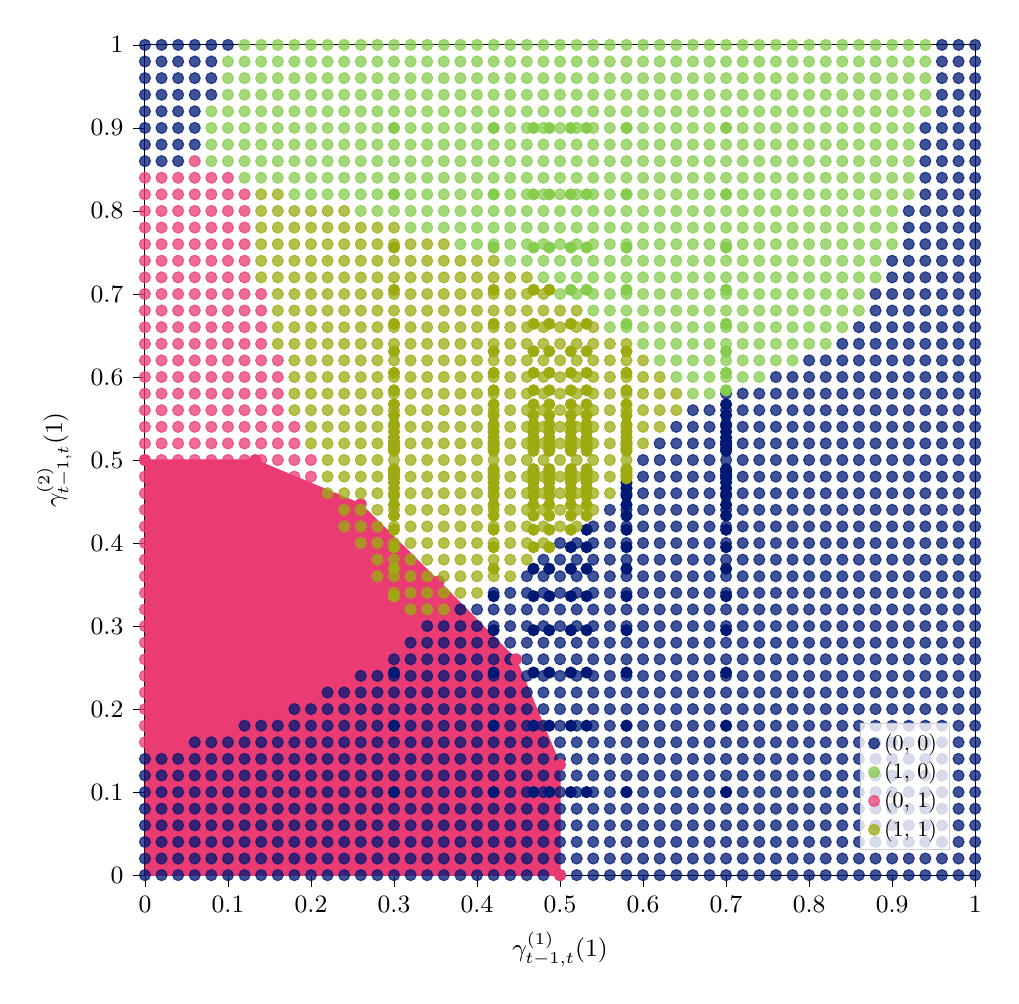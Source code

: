 % This file was created by tikzplotlib v0.9.1.
\begin{tikzpicture}

\definecolor{color0}{rgb}{0,0.098,0.459}
\definecolor{color1}{rgb}{0.525,0.8,0.302}
\definecolor{color2}{rgb}{0.918,0.231,0.451}
\definecolor{color3}{rgb}{0.616,0.671,0.067}

\begin{axis}[
height=1.0\linewidth,
label style={font=\small},
legend cell align={left},
legend style={fill opacity=0.8, draw opacity=1, text opacity=1, at={(0.97,0.03)}, anchor=south east, draw=white!80!black},
legend style={nodes={scale=0.8}},
tick align=outside,
tick label style={font=\small},
tick pos=left,
width=\linewidth,
x grid style={white!69.02!black},
xlabel={\(\displaystyle \gamma^{(1)}_{t-1,t}(1)\)},
xmin=0, xmax=1,
xtick style={color=black},
y grid style={white!69.02!black},
ylabel={\(\displaystyle \gamma^{(2)}_{t-1,t}(1)\)},
ymin=0, ymax=1,
ytick style={color=black}
]
\addplot [only marks, mark=*, draw=color0, fill=color0, opacity=0.75, colormap/viridis]
table{%
x                      y
0 0
0 0.02
0 0.04
0 0.06
0 0.08
0 0.1
0 0.12
0 0.14
0 0.86
0 0.88
0 0.9
0 0.92
0 0.94
0 0.96
0 0.98
0 1
0.02 0
0.02 0.02
0.02 0.04
0.02 0.06
0.02 0.08
0.02 0.1
0.02 0.12
0.02 0.14
0.02 0.86
0.02 0.88
0.02 0.9
0.02 0.92
0.02 0.94
0.02 0.96
0.02 0.98
0.02 1
0.04 0
0.04 0.02
0.04 0.04
0.04 0.06
0.04 0.08
0.04 0.1
0.04 0.12
0.04 0.14
0.04 0.86
0.04 0.88
0.04 0.9
0.04 0.92
0.04 0.94
0.04 0.96
0.04 0.98
0.04 1
0.06 0
0.06 0.02
0.06 0.04
0.06 0.06
0.06 0.08
0.06 0.1
0.06 0.12
0.06 0.14
0.06 0.16
0.06 0.88
0.06 0.9
0.06 0.92
0.06 0.94
0.06 0.96
0.06 0.98
0.06 1
0.08 0
0.08 0.02
0.08 0.04
0.08 0.06
0.08 0.08
0.08 0.1
0.08 0.12
0.08 0.14
0.08 0.16
0.08 0.94
0.08 0.96
0.08 0.98
0.08 1
0.1 0
0.1 0.02
0.1 0.04
0.1 0.06
0.1 0.08
0.1 0.1
0.1 0.12
0.1 0.14
0.1 0.16
0.1 1
0.12 0
0.12 0.02
0.12 0.04
0.12 0.06
0.12 0.08
0.12 0.1
0.12 0.12
0.12 0.14
0.12 0.16
0.12 0.18
0.14 0
0.14 0.02
0.14 0.04
0.14 0.06
0.14 0.08
0.14 0.1
0.14 0.12
0.14 0.14
0.14 0.16
0.14 0.18
0.16 0
0.16 0.02
0.16 0.04
0.16 0.06
0.16 0.08
0.16 0.1
0.16 0.12
0.16 0.14
0.16 0.16
0.16 0.18
0.18 0
0.18 0.02
0.18 0.04
0.18 0.06
0.18 0.08
0.18 0.1
0.18 0.12
0.18 0.14
0.18 0.16
0.18 0.18
0.18 0.2
0.2 0
0.2 0.02
0.2 0.04
0.2 0.06
0.2 0.08
0.2 0.1
0.2 0.12
0.2 0.14
0.2 0.16
0.2 0.18
0.2 0.2
0.22 0
0.22 0.02
0.22 0.04
0.22 0.06
0.22 0.08
0.22 0.1
0.22 0.12
0.22 0.14
0.22 0.16
0.22 0.18
0.22 0.2
0.22 0.22
0.24 0
0.24 0.02
0.24 0.04
0.24 0.06
0.24 0.08
0.24 0.1
0.24 0.12
0.24 0.14
0.24 0.16
0.24 0.18
0.24 0.2
0.24 0.22
0.26 0
0.26 0.02
0.26 0.04
0.26 0.06
0.26 0.08
0.26 0.1
0.26 0.12
0.26 0.14
0.26 0.16
0.26 0.18
0.26 0.2
0.26 0.22
0.26 0.24
0.28 0
0.28 0.02
0.28 0.04
0.28 0.06
0.28 0.08
0.28 0.1
0.28 0.12
0.28 0.14
0.28 0.16
0.28 0.18
0.28 0.2
0.28 0.22
0.28 0.24
0.3 0
0.3 0.02
0.3 0.04
0.3 0.06
0.3 0.08
0.3 0.1
0.3 0.12
0.3 0.14
0.3 0.16
0.3 0.18
0.3 0.2
0.3 0.22
0.3 0.24
0.3 0.26
0.32 0
0.32 0.02
0.32 0.04
0.32 0.06
0.32 0.08
0.32 0.1
0.32 0.12
0.32 0.14
0.32 0.16
0.32 0.18
0.32 0.2
0.32 0.22
0.32 0.24
0.32 0.26
0.32 0.28
0.34 0
0.34 0.02
0.34 0.04
0.34 0.06
0.34 0.08
0.34 0.1
0.34 0.12
0.34 0.14
0.34 0.16
0.34 0.18
0.34 0.2
0.34 0.22
0.34 0.24
0.34 0.26
0.34 0.28
0.34 0.3
0.36 0
0.36 0.02
0.36 0.04
0.36 0.06
0.36 0.08
0.36 0.1
0.36 0.12
0.36 0.14
0.36 0.16
0.36 0.18
0.36 0.2
0.36 0.22
0.36 0.24
0.36 0.26
0.36 0.28
0.36 0.3
0.38 0
0.38 0.02
0.38 0.04
0.38 0.06
0.38 0.08
0.38 0.1
0.38 0.12
0.38 0.14
0.38 0.16
0.38 0.18
0.38 0.2
0.38 0.22
0.38 0.24
0.38 0.26
0.38 0.28
0.38 0.3
0.38 0.32
0.4 0
0.4 0.02
0.4 0.04
0.4 0.06
0.4 0.08
0.4 0.1
0.4 0.12
0.4 0.14
0.4 0.16
0.4 0.18
0.4 0.2
0.4 0.22
0.4 0.24
0.4 0.26
0.4 0.28
0.4 0.3
0.4 0.32
0.42 0
0.42 0.02
0.42 0.04
0.42 0.06
0.42 0.08
0.42 0.1
0.42 0.12
0.42 0.14
0.42 0.16
0.42 0.18
0.42 0.2
0.42 0.22
0.42 0.24
0.42 0.26
0.42 0.28
0.42 0.3
0.42 0.32
0.42 0.34
0.44 0
0.44 0.02
0.44 0.04
0.44 0.06
0.44 0.08
0.44 0.1
0.44 0.12
0.44 0.14
0.44 0.16
0.44 0.18
0.44 0.2
0.44 0.22
0.44 0.24
0.44 0.26
0.44 0.28
0.44 0.3
0.44 0.32
0.44 0.34
0.46 0
0.46 0.02
0.46 0.04
0.46 0.06
0.46 0.08
0.46 0.1
0.46 0.12
0.46 0.14
0.46 0.16
0.46 0.18
0.46 0.2
0.46 0.22
0.46 0.24
0.46 0.26
0.46 0.28
0.46 0.3
0.46 0.32
0.46 0.34
0.46 0.36
0.48 0
0.48 0.02
0.48 0.04
0.48 0.06
0.48 0.08
0.48 0.1
0.48 0.12
0.48 0.14
0.48 0.16
0.48 0.18
0.48 0.2
0.48 0.22
0.48 0.24
0.48 0.26
0.48 0.28
0.48 0.3
0.48 0.32
0.48 0.34
0.48 0.36
0.48 0.38
0.5 0
0.5 0.02
0.5 0.04
0.5 0.06
0.5 0.08
0.5 0.1
0.5 0.12
0.5 0.14
0.5 0.16
0.5 0.18
0.5 0.2
0.5 0.22
0.5 0.24
0.5 0.26
0.5 0.28
0.5 0.3
0.5 0.32
0.5 0.34
0.5 0.36
0.5 0.38
0.5 0.4
0.52 0
0.52 0.02
0.52 0.04
0.52 0.06
0.52 0.08
0.52 0.1
0.52 0.12
0.52 0.14
0.52 0.16
0.52 0.18
0.52 0.2
0.52 0.22
0.52 0.24
0.52 0.26
0.52 0.28
0.52 0.3
0.52 0.32
0.52 0.34
0.52 0.36
0.52 0.38
0.52 0.4
0.54 0
0.54 0.02
0.54 0.04
0.54 0.06
0.54 0.08
0.54 0.1
0.54 0.12
0.54 0.14
0.54 0.16
0.54 0.18
0.54 0.2
0.54 0.22
0.54 0.24
0.54 0.26
0.54 0.28
0.54 0.3
0.54 0.32
0.54 0.34
0.54 0.36
0.54 0.38
0.54 0.4
0.54 0.42
0.56 0
0.56 0.02
0.56 0.04
0.56 0.06
0.56 0.08
0.56 0.1
0.56 0.12
0.56 0.14
0.56 0.16
0.56 0.18
0.56 0.2
0.56 0.22
0.56 0.24
0.56 0.26
0.56 0.28
0.56 0.3
0.56 0.32
0.56 0.34
0.56 0.36
0.56 0.38
0.56 0.4
0.56 0.42
0.56 0.44
0.58 0
0.58 0.02
0.58 0.04
0.58 0.06
0.58 0.08
0.58 0.1
0.58 0.12
0.58 0.14
0.58 0.16
0.58 0.18
0.58 0.2
0.58 0.22
0.58 0.24
0.58 0.26
0.58 0.28
0.58 0.3
0.58 0.32
0.58 0.34
0.58 0.36
0.58 0.38
0.58 0.4
0.58 0.42
0.58 0.44
0.58 0.46
0.6 0
0.6 0.02
0.6 0.04
0.6 0.06
0.6 0.08
0.6 0.1
0.6 0.12
0.6 0.14
0.6 0.16
0.6 0.18
0.6 0.2
0.6 0.22
0.6 0.24
0.6 0.26
0.6 0.28
0.6 0.3
0.6 0.32
0.6 0.34
0.6 0.36
0.6 0.38
0.6 0.4
0.6 0.42
0.6 0.44
0.6 0.46
0.6 0.48
0.6 0.5
0.62 0
0.62 0.02
0.62 0.04
0.62 0.06
0.62 0.08
0.62 0.1
0.62 0.12
0.62 0.14
0.62 0.16
0.62 0.18
0.62 0.2
0.62 0.22
0.62 0.24
0.62 0.26
0.62 0.28
0.62 0.3
0.62 0.32
0.62 0.34
0.62 0.36
0.62 0.38
0.62 0.4
0.62 0.42
0.62 0.44
0.62 0.46
0.62 0.48
0.62 0.5
0.62 0.52
0.64 0
0.64 0.02
0.64 0.04
0.64 0.06
0.64 0.08
0.64 0.1
0.64 0.12
0.64 0.14
0.64 0.16
0.64 0.18
0.64 0.2
0.64 0.22
0.64 0.24
0.64 0.26
0.64 0.28
0.64 0.3
0.64 0.32
0.64 0.34
0.64 0.36
0.64 0.38
0.64 0.4
0.64 0.42
0.64 0.44
0.64 0.46
0.64 0.48
0.64 0.5
0.64 0.52
0.64 0.54
0.66 0
0.66 0.02
0.66 0.04
0.66 0.06
0.66 0.08
0.66 0.1
0.66 0.12
0.66 0.14
0.66 0.16
0.66 0.18
0.66 0.2
0.66 0.22
0.66 0.24
0.66 0.26
0.66 0.28
0.66 0.3
0.66 0.32
0.66 0.34
0.66 0.36
0.66 0.38
0.66 0.4
0.66 0.42
0.66 0.44
0.66 0.46
0.66 0.48
0.66 0.5
0.66 0.52
0.66 0.54
0.66 0.56
0.68 0
0.68 0.02
0.68 0.04
0.68 0.06
0.68 0.08
0.68 0.1
0.68 0.12
0.68 0.14
0.68 0.16
0.68 0.18
0.68 0.2
0.68 0.22
0.68 0.24
0.68 0.26
0.68 0.28
0.68 0.3
0.68 0.32
0.68 0.34
0.68 0.36
0.68 0.38
0.68 0.4
0.68 0.42
0.68 0.44
0.68 0.46
0.68 0.48
0.68 0.5
0.68 0.52
0.68 0.54
0.68 0.56
0.7 0
0.7 0.02
0.7 0.04
0.7 0.06
0.7 0.08
0.7 0.1
0.7 0.12
0.7 0.14
0.7 0.16
0.7 0.18
0.7 0.2
0.7 0.22
0.7 0.24
0.7 0.26
0.7 0.28
0.7 0.3
0.7 0.32
0.7 0.34
0.7 0.36
0.7 0.38
0.7 0.4
0.7 0.42
0.7 0.44
0.7 0.46
0.7 0.48
0.7 0.5
0.7 0.52
0.7 0.54
0.7 0.56
0.7 0.58
0.72 0
0.72 0.02
0.72 0.04
0.72 0.06
0.72 0.08
0.72 0.1
0.72 0.12
0.72 0.14
0.72 0.16
0.72 0.18
0.72 0.2
0.72 0.22
0.72 0.24
0.72 0.26
0.72 0.28
0.72 0.3
0.72 0.32
0.72 0.34
0.72 0.36
0.72 0.38
0.72 0.4
0.72 0.42
0.72 0.44
0.72 0.46
0.72 0.48
0.72 0.5
0.72 0.52
0.72 0.54
0.72 0.56
0.72 0.58
0.74 0
0.74 0.02
0.74 0.04
0.74 0.06
0.74 0.08
0.74 0.1
0.74 0.12
0.74 0.14
0.74 0.16
0.74 0.18
0.74 0.2
0.74 0.22
0.74 0.24
0.74 0.26
0.74 0.28
0.74 0.3
0.74 0.32
0.74 0.34
0.74 0.36
0.74 0.38
0.74 0.4
0.74 0.42
0.74 0.44
0.74 0.46
0.74 0.48
0.74 0.5
0.74 0.52
0.74 0.54
0.74 0.56
0.74 0.58
0.76 0
0.76 0.02
0.76 0.04
0.76 0.06
0.76 0.08
0.76 0.1
0.76 0.12
0.76 0.14
0.76 0.16
0.76 0.18
0.76 0.2
0.76 0.22
0.76 0.24
0.76 0.26
0.76 0.28
0.76 0.3
0.76 0.32
0.76 0.34
0.76 0.36
0.76 0.38
0.76 0.4
0.76 0.42
0.76 0.44
0.76 0.46
0.76 0.48
0.76 0.5
0.76 0.52
0.76 0.54
0.76 0.56
0.76 0.58
0.76 0.6
0.78 0
0.78 0.02
0.78 0.04
0.78 0.06
0.78 0.08
0.78 0.1
0.78 0.12
0.78 0.14
0.78 0.16
0.78 0.18
0.78 0.2
0.78 0.22
0.78 0.24
0.78 0.26
0.78 0.28
0.78 0.3
0.78 0.32
0.78 0.34
0.78 0.36
0.78 0.38
0.78 0.4
0.78 0.42
0.78 0.44
0.78 0.46
0.78 0.48
0.78 0.5
0.78 0.52
0.78 0.54
0.78 0.56
0.78 0.58
0.78 0.6
0.8 0
0.8 0.02
0.8 0.04
0.8 0.06
0.8 0.08
0.8 0.1
0.8 0.12
0.8 0.14
0.8 0.16
0.8 0.18
0.8 0.2
0.8 0.22
0.8 0.24
0.8 0.26
0.8 0.28
0.8 0.3
0.8 0.32
0.8 0.34
0.8 0.36
0.8 0.38
0.8 0.4
0.8 0.42
0.8 0.44
0.8 0.46
0.8 0.48
0.8 0.5
0.8 0.52
0.8 0.54
0.8 0.56
0.8 0.58
0.8 0.6
0.8 0.62
0.82 0
0.82 0.02
0.82 0.04
0.82 0.06
0.82 0.08
0.82 0.1
0.82 0.12
0.82 0.14
0.82 0.16
0.82 0.18
0.82 0.2
0.82 0.22
0.82 0.24
0.82 0.26
0.82 0.28
0.82 0.3
0.82 0.32
0.82 0.34
0.82 0.36
0.82 0.38
0.82 0.4
0.82 0.42
0.82 0.44
0.82 0.46
0.82 0.48
0.82 0.5
0.82 0.52
0.82 0.54
0.82 0.56
0.82 0.58
0.82 0.6
0.82 0.62
0.84 0
0.84 0.02
0.84 0.04
0.84 0.06
0.84 0.08
0.84 0.1
0.84 0.12
0.84 0.14
0.84 0.16
0.84 0.18
0.84 0.2
0.84 0.22
0.84 0.24
0.84 0.26
0.84 0.28
0.84 0.3
0.84 0.32
0.84 0.34
0.84 0.36
0.84 0.38
0.84 0.4
0.84 0.42
0.84 0.44
0.84 0.46
0.84 0.48
0.84 0.5
0.84 0.52
0.84 0.54
0.84 0.56
0.84 0.58
0.84 0.6
0.84 0.62
0.84 0.64
0.86 0
0.86 0.02
0.86 0.04
0.86 0.06
0.86 0.08
0.86 0.1
0.86 0.12
0.86 0.14
0.86 0.16
0.86 0.18
0.86 0.2
0.86 0.22
0.86 0.24
0.86 0.26
0.86 0.28
0.86 0.3
0.86 0.32
0.86 0.34
0.86 0.36
0.86 0.38
0.86 0.4
0.86 0.42
0.86 0.44
0.86 0.46
0.86 0.48
0.86 0.5
0.86 0.52
0.86 0.54
0.86 0.56
0.86 0.58
0.86 0.6
0.86 0.62
0.86 0.64
0.86 0.66
0.88 0
0.88 0.02
0.88 0.04
0.88 0.06
0.88 0.08
0.88 0.1
0.88 0.12
0.88 0.14
0.88 0.16
0.88 0.18
0.88 0.2
0.88 0.22
0.88 0.24
0.88 0.26
0.88 0.28
0.88 0.3
0.88 0.32
0.88 0.34
0.88 0.36
0.88 0.38
0.88 0.4
0.88 0.42
0.88 0.44
0.88 0.46
0.88 0.48
0.88 0.5
0.88 0.52
0.88 0.54
0.88 0.56
0.88 0.58
0.88 0.6
0.88 0.62
0.88 0.64
0.88 0.66
0.88 0.68
0.88 0.7
0.9 0
0.9 0.02
0.9 0.04
0.9 0.06
0.9 0.08
0.9 0.1
0.9 0.12
0.9 0.14
0.9 0.16
0.9 0.18
0.9 0.2
0.9 0.22
0.9 0.24
0.9 0.26
0.9 0.28
0.9 0.3
0.9 0.32
0.9 0.34
0.9 0.36
0.9 0.38
0.9 0.4
0.9 0.42
0.9 0.44
0.9 0.46
0.9 0.48
0.9 0.5
0.9 0.52
0.9 0.54
0.9 0.56
0.9 0.58
0.9 0.6
0.9 0.62
0.9 0.64
0.9 0.66
0.9 0.68
0.9 0.7
0.9 0.72
0.9 0.74
0.92 0
0.92 0.02
0.92 0.04
0.92 0.06
0.92 0.08
0.92 0.1
0.92 0.12
0.92 0.14
0.92 0.16
0.92 0.18
0.92 0.2
0.92 0.22
0.92 0.24
0.92 0.26
0.92 0.28
0.92 0.3
0.92 0.32
0.92 0.34
0.92 0.36
0.92 0.38
0.92 0.4
0.92 0.42
0.92 0.44
0.92 0.46
0.92 0.48
0.92 0.5
0.92 0.52
0.92 0.54
0.92 0.56
0.92 0.58
0.92 0.6
0.92 0.62
0.92 0.64
0.92 0.66
0.92 0.68
0.92 0.7
0.92 0.72
0.92 0.74
0.92 0.76
0.92 0.78
0.92 0.8
0.94 0
0.94 0.02
0.94 0.04
0.94 0.06
0.94 0.08
0.94 0.1
0.94 0.12
0.94 0.14
0.94 0.16
0.94 0.18
0.94 0.2
0.94 0.22
0.94 0.24
0.94 0.26
0.94 0.28
0.94 0.3
0.94 0.32
0.94 0.34
0.94 0.36
0.94 0.38
0.94 0.4
0.94 0.42
0.94 0.44
0.94 0.46
0.94 0.48
0.94 0.5
0.94 0.52
0.94 0.54
0.94 0.56
0.94 0.58
0.94 0.6
0.94 0.62
0.94 0.64
0.94 0.66
0.94 0.68
0.94 0.7
0.94 0.72
0.94 0.74
0.94 0.76
0.94 0.78
0.94 0.8
0.94 0.82
0.94 0.84
0.94 0.86
0.94 0.88
0.94 0.9
0.96 0
0.96 0.02
0.96 0.04
0.96 0.06
0.96 0.08
0.96 0.1
0.96 0.12
0.96 0.14
0.96 0.16
0.96 0.18
0.96 0.2
0.96 0.22
0.96 0.24
0.96 0.26
0.96 0.28
0.96 0.3
0.96 0.32
0.96 0.34
0.96 0.36
0.96 0.38
0.96 0.4
0.96 0.42
0.96 0.44
0.96 0.46
0.96 0.48
0.96 0.5
0.96 0.52
0.96 0.54
0.96 0.56
0.96 0.58
0.96 0.6
0.96 0.62
0.96 0.64
0.96 0.66
0.96 0.68
0.96 0.7
0.96 0.72
0.96 0.74
0.96 0.76
0.96 0.78
0.96 0.8
0.96 0.82
0.96 0.84
0.96 0.86
0.96 0.88
0.96 0.9
0.96 0.92
0.96 0.94
0.96 0.96
0.96 0.98
0.96 1
0.98 0
0.98 0.02
0.98 0.04
0.98 0.06
0.98 0.08
0.98 0.1
0.98 0.12
0.98 0.14
0.98 0.16
0.98 0.18
0.98 0.2
0.98 0.22
0.98 0.24
0.98 0.26
0.98 0.28
0.98 0.3
0.98 0.32
0.98 0.34
0.98 0.36
0.98 0.38
0.98 0.4
0.98 0.42
0.98 0.44
0.98 0.46
0.98 0.48
0.98 0.5
0.98 0.52
0.98 0.54
0.98 0.56
0.98 0.58
0.98 0.6
0.98 0.62
0.98 0.64
0.98 0.66
0.98 0.68
0.98 0.7
0.98 0.72
0.98 0.74
0.98 0.76
0.98 0.78
0.98 0.8
0.98 0.82
0.98 0.84
0.98 0.86
0.98 0.88
0.98 0.9
0.98 0.92
0.98 0.94
0.98 0.96
0.98 0.98
0.98 1
1 0
1 0.02
1 0.04
1 0.06
1 0.08
1 0.1
1 0.12
1 0.14
1 0.16
1 0.18
1 0.2
1 0.22
1 0.24
1 0.26
1 0.28
1 0.3
1 0.32
1 0.34
1 0.36
1 0.38
1 0.4
1 0.42
1 0.44
1 0.46
1 0.48
1 0.5
1 0.52
1 0.54
1 0.56
1 0.58
1 0.6
1 0.62
1 0.64
1 0.66
1 0.68
1 0.7
1 0.72
1 0.74
1 0.76
1 0.78
1 0.8
1 0.82
1 0.84
1 0.86
1 0.88
1 0.9
1 0.92
1 0.94
1 0.96
1 0.98
1 1
};
\addlegendentry{(0, 0)}
\addplot [only marks, mark=*, draw=color0, fill=color0, colormap/viridis, forget plot]
table{%
x                      y
0.7 0.567
0.7 0.554
0.7 0.543
0.7 0.534
0.7 0.527
0.7 0.522
0.7 0.518
0.7 0.514
0.7 0.511
0.7 0.1
0.58 0.1
0.532 0.1
0.513 0.1
0.3 0.1
0.42 0.1
0.468 0.1
0.487 0.1
0.7 0.18
0.58 0.18
0.532 0.18
0.513 0.18
0.3 0.18
0.42 0.18
0.468 0.18
0.487 0.18
0.7 0.244
0.58 0.244
0.532 0.244
0.513 0.244
0.3 0.244
0.42 0.244
0.468 0.244
0.487 0.244
0.7 0.295
0.58 0.295
0.532 0.295
0.513 0.295
0.42 0.295
0.468 0.295
0.487 0.295
0.7 0.336
0.58 0.336
0.532 0.336
0.513 0.336
0.42 0.336
0.468 0.336
0.487 0.336
0.7 0.369
0.58 0.369
0.532 0.369
0.513 0.369
0.468 0.369
0.487 0.369
0.7 0.395
0.58 0.395
0.532 0.395
0.513 0.395
0.7 0.416
0.58 0.416
0.532 0.416
0.7 0.433
0.58 0.433
0.7 0.446
0.58 0.446
0.7 0.457
0.58 0.457
0.7 0.466
0.58 0.466
0.7 0.473
0.58 0.473
0.7 0.478
0.7 0.482
0.7 0.486
0.7 0.489
};
\addplot [only marks, mark=*, draw=color1, fill=color1, opacity=0.75, colormap/viridis]
table{%
x                      y
0.08 0.86
0.08 0.88
0.08 0.9
0.08 0.92
0.1 0.86
0.1 0.88
0.1 0.9
0.1 0.92
0.1 0.94
0.1 0.96
0.1 0.98
0.12 0.84
0.12 0.86
0.12 0.88
0.12 0.9
0.12 0.92
0.12 0.94
0.12 0.96
0.12 0.98
0.12 1
0.14 0.84
0.14 0.86
0.14 0.88
0.14 0.9
0.14 0.92
0.14 0.94
0.14 0.96
0.14 0.98
0.14 1
0.16 0.84
0.16 0.86
0.16 0.88
0.16 0.9
0.16 0.92
0.16 0.94
0.16 0.96
0.16 0.98
0.16 1
0.18 0.82
0.18 0.84
0.18 0.86
0.18 0.88
0.18 0.9
0.18 0.92
0.18 0.94
0.18 0.96
0.18 0.98
0.18 1
0.2 0.82
0.2 0.84
0.2 0.86
0.2 0.88
0.2 0.9
0.2 0.92
0.2 0.94
0.2 0.96
0.2 0.98
0.2 1
0.22 0.82
0.22 0.84
0.22 0.86
0.22 0.88
0.22 0.9
0.22 0.92
0.22 0.94
0.22 0.96
0.22 0.98
0.22 1
0.24 0.82
0.24 0.84
0.24 0.86
0.24 0.88
0.24 0.9
0.24 0.92
0.24 0.94
0.24 0.96
0.24 0.98
0.24 1
0.26 0.8
0.26 0.82
0.26 0.84
0.26 0.86
0.26 0.88
0.26 0.9
0.26 0.92
0.26 0.94
0.26 0.96
0.26 0.98
0.26 1
0.28 0.8
0.28 0.82
0.28 0.84
0.28 0.86
0.28 0.88
0.28 0.9
0.28 0.92
0.28 0.94
0.28 0.96
0.28 0.98
0.28 1
0.3 0.8
0.3 0.82
0.3 0.84
0.3 0.86
0.3 0.88
0.3 0.9
0.3 0.92
0.3 0.94
0.3 0.96
0.3 0.98
0.3 1
0.32 0.78
0.32 0.8
0.32 0.82
0.32 0.84
0.32 0.86
0.32 0.88
0.32 0.9
0.32 0.92
0.32 0.94
0.32 0.96
0.32 0.98
0.32 1
0.34 0.78
0.34 0.8
0.34 0.82
0.34 0.84
0.34 0.86
0.34 0.88
0.34 0.9
0.34 0.92
0.34 0.94
0.34 0.96
0.34 0.98
0.34 1
0.36 0.78
0.36 0.8
0.36 0.82
0.36 0.84
0.36 0.86
0.36 0.88
0.36 0.9
0.36 0.92
0.36 0.94
0.36 0.96
0.36 0.98
0.36 1
0.38 0.76
0.38 0.78
0.38 0.8
0.38 0.82
0.38 0.84
0.38 0.86
0.38 0.88
0.38 0.9
0.38 0.92
0.38 0.94
0.38 0.96
0.38 0.98
0.38 1
0.4 0.76
0.4 0.78
0.4 0.8
0.4 0.82
0.4 0.84
0.4 0.86
0.4 0.88
0.4 0.9
0.4 0.92
0.4 0.94
0.4 0.96
0.4 0.98
0.4 1
0.42 0.76
0.42 0.78
0.42 0.8
0.42 0.82
0.42 0.84
0.42 0.86
0.42 0.88
0.42 0.9
0.42 0.92
0.42 0.94
0.42 0.96
0.42 0.98
0.42 1
0.44 0.74
0.44 0.76
0.44 0.78
0.44 0.8
0.44 0.82
0.44 0.84
0.44 0.86
0.44 0.88
0.44 0.9
0.44 0.92
0.44 0.94
0.44 0.96
0.44 0.98
0.44 1
0.46 0.74
0.46 0.76
0.46 0.78
0.46 0.8
0.46 0.82
0.46 0.84
0.46 0.86
0.46 0.88
0.46 0.9
0.46 0.92
0.46 0.94
0.46 0.96
0.46 0.98
0.46 1
0.48 0.72
0.48 0.74
0.48 0.76
0.48 0.78
0.48 0.8
0.48 0.82
0.48 0.84
0.48 0.86
0.48 0.88
0.48 0.9
0.48 0.92
0.48 0.94
0.48 0.96
0.48 0.98
0.48 1
0.5 0.7
0.5 0.72
0.5 0.74
0.5 0.76
0.5 0.78
0.5 0.8
0.5 0.82
0.5 0.84
0.5 0.86
0.5 0.88
0.5 0.9
0.5 0.92
0.5 0.94
0.5 0.96
0.5 0.98
0.5 1
0.52 0.7
0.52 0.72
0.52 0.74
0.52 0.76
0.52 0.78
0.52 0.8
0.52 0.82
0.52 0.84
0.52 0.86
0.52 0.88
0.52 0.9
0.52 0.92
0.52 0.94
0.52 0.96
0.52 0.98
0.52 1
0.54 0.68
0.54 0.7
0.54 0.72
0.54 0.74
0.54 0.76
0.54 0.78
0.54 0.8
0.54 0.82
0.54 0.84
0.54 0.86
0.54 0.88
0.54 0.9
0.54 0.92
0.54 0.94
0.54 0.96
0.54 0.98
0.54 1
0.56 0.66
0.56 0.68
0.56 0.7
0.56 0.72
0.56 0.74
0.56 0.76
0.56 0.78
0.56 0.8
0.56 0.82
0.56 0.84
0.56 0.86
0.56 0.88
0.56 0.9
0.56 0.92
0.56 0.94
0.56 0.96
0.56 0.98
0.56 1
0.58 0.66
0.58 0.68
0.58 0.7
0.58 0.72
0.58 0.74
0.58 0.76
0.58 0.78
0.58 0.8
0.58 0.82
0.58 0.84
0.58 0.86
0.58 0.88
0.58 0.9
0.58 0.92
0.58 0.94
0.58 0.96
0.58 0.98
0.58 1
0.6 0.64
0.6 0.66
0.6 0.68
0.6 0.7
0.6 0.72
0.6 0.74
0.6 0.76
0.6 0.78
0.6 0.8
0.6 0.82
0.6 0.84
0.6 0.86
0.6 0.88
0.6 0.9
0.6 0.92
0.6 0.94
0.6 0.96
0.6 0.98
0.6 1
0.62 0.62
0.62 0.64
0.62 0.66
0.62 0.68
0.62 0.7
0.62 0.72
0.62 0.74
0.62 0.76
0.62 0.78
0.62 0.8
0.62 0.82
0.62 0.84
0.62 0.86
0.62 0.88
0.62 0.9
0.62 0.92
0.62 0.94
0.62 0.96
0.62 0.98
0.62 1
0.64 0.6
0.64 0.62
0.64 0.64
0.64 0.66
0.64 0.68
0.64 0.7
0.64 0.72
0.64 0.74
0.64 0.76
0.64 0.78
0.64 0.8
0.64 0.82
0.64 0.84
0.64 0.86
0.64 0.88
0.64 0.9
0.64 0.92
0.64 0.94
0.64 0.96
0.64 0.98
0.64 1
0.66 0.58
0.66 0.6
0.66 0.62
0.66 0.64
0.66 0.66
0.66 0.68
0.66 0.7
0.66 0.72
0.66 0.74
0.66 0.76
0.66 0.78
0.66 0.8
0.66 0.82
0.66 0.84
0.66 0.86
0.66 0.88
0.66 0.9
0.66 0.92
0.66 0.94
0.66 0.96
0.66 0.98
0.66 1
0.68 0.58
0.68 0.6
0.68 0.62
0.68 0.64
0.68 0.66
0.68 0.68
0.68 0.7
0.68 0.72
0.68 0.74
0.68 0.76
0.68 0.78
0.68 0.8
0.68 0.82
0.68 0.84
0.68 0.86
0.68 0.88
0.68 0.9
0.68 0.92
0.68 0.94
0.68 0.96
0.68 0.98
0.68 1
0.7 0.6
0.7 0.62
0.7 0.64
0.7 0.66
0.7 0.68
0.7 0.7
0.7 0.72
0.7 0.74
0.7 0.76
0.7 0.78
0.7 0.8
0.7 0.82
0.7 0.84
0.7 0.86
0.7 0.88
0.7 0.9
0.7 0.92
0.7 0.94
0.7 0.96
0.7 0.98
0.7 1
0.72 0.6
0.72 0.62
0.72 0.64
0.72 0.66
0.72 0.68
0.72 0.7
0.72 0.72
0.72 0.74
0.72 0.76
0.72 0.78
0.72 0.8
0.72 0.82
0.72 0.84
0.72 0.86
0.72 0.88
0.72 0.9
0.72 0.92
0.72 0.94
0.72 0.96
0.72 0.98
0.72 1
0.74 0.6
0.74 0.62
0.74 0.64
0.74 0.66
0.74 0.68
0.74 0.7
0.74 0.72
0.74 0.74
0.74 0.76
0.74 0.78
0.74 0.8
0.74 0.82
0.74 0.84
0.74 0.86
0.74 0.88
0.74 0.9
0.74 0.92
0.74 0.94
0.74 0.96
0.74 0.98
0.74 1
0.76 0.62
0.76 0.64
0.76 0.66
0.76 0.68
0.76 0.7
0.76 0.72
0.76 0.74
0.76 0.76
0.76 0.78
0.76 0.8
0.76 0.82
0.76 0.84
0.76 0.86
0.76 0.88
0.76 0.9
0.76 0.92
0.76 0.94
0.76 0.96
0.76 0.98
0.76 1
0.78 0.62
0.78 0.64
0.78 0.66
0.78 0.68
0.78 0.7
0.78 0.72
0.78 0.74
0.78 0.76
0.78 0.78
0.78 0.8
0.78 0.82
0.78 0.84
0.78 0.86
0.78 0.88
0.78 0.9
0.78 0.92
0.78 0.94
0.78 0.96
0.78 0.98
0.78 1
0.8 0.64
0.8 0.66
0.8 0.68
0.8 0.7
0.8 0.72
0.8 0.74
0.8 0.76
0.8 0.78
0.8 0.8
0.8 0.82
0.8 0.84
0.8 0.86
0.8 0.88
0.8 0.9
0.8 0.92
0.8 0.94
0.8 0.96
0.8 0.98
0.8 1
0.82 0.64
0.82 0.66
0.82 0.68
0.82 0.7
0.82 0.72
0.82 0.74
0.82 0.76
0.82 0.78
0.82 0.8
0.82 0.82
0.82 0.84
0.82 0.86
0.82 0.88
0.82 0.9
0.82 0.92
0.82 0.94
0.82 0.96
0.82 0.98
0.82 1
0.84 0.66
0.84 0.68
0.84 0.7
0.84 0.72
0.84 0.74
0.84 0.76
0.84 0.78
0.84 0.8
0.84 0.82
0.84 0.84
0.84 0.86
0.84 0.88
0.84 0.9
0.84 0.92
0.84 0.94
0.84 0.96
0.84 0.98
0.84 1
0.86 0.68
0.86 0.7
0.86 0.72
0.86 0.74
0.86 0.76
0.86 0.78
0.86 0.8
0.86 0.82
0.86 0.84
0.86 0.86
0.86 0.88
0.86 0.9
0.86 0.92
0.86 0.94
0.86 0.96
0.86 0.98
0.86 1
0.88 0.72
0.88 0.74
0.88 0.76
0.88 0.78
0.88 0.8
0.88 0.82
0.88 0.84
0.88 0.86
0.88 0.88
0.88 0.9
0.88 0.92
0.88 0.94
0.88 0.96
0.88 0.98
0.88 1
0.9 0.76
0.9 0.78
0.9 0.8
0.9 0.82
0.9 0.84
0.9 0.86
0.9 0.88
0.9 0.9
0.9 0.92
0.9 0.94
0.9 0.96
0.9 0.98
0.9 1
0.92 0.82
0.92 0.84
0.92 0.86
0.92 0.88
0.92 0.9
0.92 0.92
0.92 0.94
0.92 0.96
0.92 0.98
0.92 1
0.94 0.92
0.94 0.94
0.94 0.96
0.94 0.98
0.94 1
};
\addlegendentry{(1, 0)}
\addplot [only marks, mark=*, draw=color1, fill=color1, colormap/viridis, forget plot]
table{%
x                      y
0.7 0.9
0.58 0.9
0.532 0.9
0.513 0.9
0.3 0.9
0.42 0.9
0.468 0.9
0.487 0.9
0.7 0.82
0.58 0.82
0.532 0.82
0.513 0.82
0.3 0.82
0.42 0.82
0.468 0.82
0.487 0.82
0.7 0.756
0.58 0.756
0.532 0.756
0.513 0.756
0.42 0.756
0.468 0.756
0.487 0.756
0.7 0.705
0.58 0.705
0.532 0.705
0.513 0.705
0.7 0.664
0.58 0.664
0.7 0.631
0.7 0.605
0.7 0.584
};
\addplot [only marks, mark=*, draw=color2, fill=color2, opacity=0.75, colormap/viridis]
table{%
x                      y
0 0.16
0 0.18
0 0.2
0 0.22
0 0.24
0 0.26
0 0.28
0 0.3
0 0.32
0 0.34
0 0.36
0 0.38
0 0.4
0 0.42
0 0.44
0 0.46
0 0.48
0 0.5
0 0.52
0 0.54
0 0.56
0 0.58
0 0.6
0 0.62
0 0.64
0 0.66
0 0.68
0 0.7
0 0.72
0 0.74
0 0.76
0 0.78
0 0.8
0 0.82
0 0.84
0.02 0.16
0.02 0.18
0.02 0.2
0.02 0.22
0.02 0.24
0.02 0.26
0.02 0.28
0.02 0.3
0.02 0.32
0.02 0.34
0.02 0.36
0.02 0.38
0.02 0.4
0.02 0.42
0.02 0.44
0.02 0.46
0.02 0.48
0.02 0.5
0.02 0.52
0.02 0.54
0.02 0.56
0.02 0.58
0.02 0.6
0.02 0.62
0.02 0.64
0.02 0.66
0.02 0.68
0.02 0.7
0.02 0.72
0.02 0.74
0.02 0.76
0.02 0.78
0.02 0.8
0.02 0.82
0.02 0.84
0.04 0.16
0.04 0.18
0.04 0.2
0.04 0.22
0.04 0.24
0.04 0.26
0.04 0.28
0.04 0.3
0.04 0.32
0.04 0.34
0.04 0.36
0.04 0.38
0.04 0.4
0.04 0.42
0.04 0.44
0.04 0.46
0.04 0.48
0.04 0.5
0.04 0.52
0.04 0.54
0.04 0.56
0.04 0.58
0.04 0.6
0.04 0.62
0.04 0.64
0.04 0.66
0.04 0.68
0.04 0.7
0.04 0.72
0.04 0.74
0.04 0.76
0.04 0.78
0.04 0.8
0.04 0.82
0.04 0.84
0.06 0.18
0.06 0.2
0.06 0.22
0.06 0.24
0.06 0.26
0.06 0.28
0.06 0.3
0.06 0.32
0.06 0.34
0.06 0.36
0.06 0.38
0.06 0.4
0.06 0.42
0.06 0.44
0.06 0.46
0.06 0.48
0.06 0.5
0.06 0.52
0.06 0.54
0.06 0.56
0.06 0.58
0.06 0.6
0.06 0.62
0.06 0.64
0.06 0.66
0.06 0.68
0.06 0.7
0.06 0.72
0.06 0.74
0.06 0.76
0.06 0.78
0.06 0.8
0.06 0.82
0.06 0.84
0.06 0.86
0.08 0.18
0.08 0.2
0.08 0.22
0.08 0.24
0.08 0.26
0.08 0.28
0.08 0.3
0.08 0.32
0.08 0.34
0.08 0.36
0.08 0.38
0.08 0.4
0.08 0.42
0.08 0.44
0.08 0.46
0.08 0.48
0.08 0.5
0.08 0.52
0.08 0.54
0.08 0.56
0.08 0.58
0.08 0.6
0.08 0.62
0.08 0.64
0.08 0.66
0.08 0.68
0.08 0.7
0.08 0.72
0.08 0.74
0.08 0.76
0.08 0.78
0.08 0.8
0.08 0.82
0.08 0.84
0.1 0.18
0.1 0.2
0.1 0.22
0.1 0.24
0.1 0.26
0.1 0.28
0.1 0.3
0.1 0.32
0.1 0.34
0.1 0.36
0.1 0.38
0.1 0.4
0.1 0.42
0.1 0.44
0.1 0.46
0.1 0.48
0.1 0.5
0.1 0.52
0.1 0.54
0.1 0.56
0.1 0.58
0.1 0.6
0.1 0.62
0.1 0.64
0.1 0.66
0.1 0.68
0.1 0.7
0.1 0.72
0.1 0.74
0.1 0.76
0.1 0.78
0.1 0.8
0.1 0.82
0.1 0.84
0.12 0.2
0.12 0.22
0.12 0.24
0.12 0.26
0.12 0.28
0.12 0.3
0.12 0.32
0.12 0.34
0.12 0.36
0.12 0.38
0.12 0.4
0.12 0.42
0.12 0.44
0.12 0.46
0.12 0.48
0.12 0.5
0.12 0.52
0.12 0.54
0.12 0.56
0.12 0.58
0.12 0.6
0.12 0.62
0.12 0.64
0.12 0.66
0.12 0.68
0.12 0.7
0.12 0.72
0.12 0.74
0.12 0.76
0.12 0.78
0.12 0.8
0.12 0.82
0.14 0.2
0.14 0.22
0.14 0.24
0.14 0.26
0.14 0.28
0.14 0.3
0.14 0.32
0.14 0.34
0.14 0.36
0.14 0.38
0.14 0.4
0.14 0.42
0.14 0.44
0.14 0.46
0.14 0.48
0.14 0.5
0.14 0.52
0.14 0.54
0.14 0.56
0.14 0.58
0.14 0.6
0.14 0.62
0.14 0.64
0.14 0.66
0.14 0.68
0.14 0.7
0.16 0.2
0.16 0.22
0.16 0.24
0.16 0.26
0.16 0.28
0.16 0.3
0.16 0.32
0.16 0.34
0.16 0.36
0.16 0.38
0.16 0.4
0.16 0.42
0.16 0.44
0.16 0.46
0.16 0.48
0.16 0.5
0.16 0.52
0.16 0.54
0.16 0.56
0.16 0.58
0.16 0.6
0.16 0.62
0.18 0.22
0.18 0.24
0.18 0.26
0.18 0.28
0.18 0.3
0.18 0.32
0.18 0.34
0.18 0.36
0.18 0.38
0.18 0.4
0.18 0.42
0.18 0.44
0.18 0.46
0.18 0.48
0.18 0.5
0.18 0.52
0.18 0.54
0.2 0.22
0.2 0.24
0.2 0.26
0.2 0.28
0.2 0.3
0.2 0.32
0.2 0.34
0.2 0.36
0.2 0.38
0.2 0.4
0.2 0.42
0.2 0.44
0.2 0.46
0.2 0.48
0.2 0.5
0.22 0.24
0.22 0.26
0.22 0.28
0.22 0.3
0.22 0.32
0.22 0.34
0.22 0.36
0.22 0.38
0.22 0.4
0.22 0.42
0.22 0.44
0.24 0.24
0.24 0.26
0.24 0.28
0.24 0.3
0.24 0.32
0.24 0.34
0.24 0.36
0.24 0.38
0.24 0.4
0.26 0.26
0.26 0.28
0.26 0.3
0.26 0.32
0.26 0.34
0.26 0.36
0.26 0.38
0.28 0.26
0.28 0.28
0.28 0.3
0.28 0.32
0.28 0.34
0.3 0.28
0.3 0.3
0.3 0.32
0.32 0.3
};
\addlegendentry{(0, 1)}
\addplot [draw=none, mark=*, draw=color2, fill=color2, colormap/viridis, forget plot]
table{%
x                      y
0 -0.5
0.133 -0.5
0.26 -0.447
0.354 -0.354
0.447 -0.26
0.5 -0.133
0.5 0
0.5 0.133
0.447 0.26
0.354 0.354
0.26 0.447
0.133 0.5
0 0.5
-0.133 0.5
-0.26 0.447
-0.354 0.354
-0.447 0.26
-0.5 0.133
-0.5 0
-0.5 -0.133
-0.447 -0.26
-0.354 -0.354
-0.26 -0.447
-0.133 -0.5
0 -0.5
0 -0.5
};
\addplot [only marks, mark=*, draw=color3, fill=color3, opacity=0.75, colormap/viridis]
table{%
x                      y
0.14 0.72
0.14 0.74
0.14 0.76
0.14 0.78
0.14 0.8
0.14 0.82
0.16 0.64
0.16 0.66
0.16 0.68
0.16 0.7
0.16 0.72
0.16 0.74
0.16 0.76
0.16 0.78
0.16 0.8
0.16 0.82
0.18 0.56
0.18 0.58
0.18 0.6
0.18 0.62
0.18 0.64
0.18 0.66
0.18 0.68
0.18 0.7
0.18 0.72
0.18 0.74
0.18 0.76
0.18 0.78
0.18 0.8
0.2 0.52
0.2 0.54
0.2 0.56
0.2 0.58
0.2 0.6
0.2 0.62
0.2 0.64
0.2 0.66
0.2 0.68
0.2 0.7
0.2 0.72
0.2 0.74
0.2 0.76
0.2 0.78
0.2 0.8
0.22 0.46
0.22 0.48
0.22 0.5
0.22 0.52
0.22 0.54
0.22 0.56
0.22 0.58
0.22 0.6
0.22 0.62
0.22 0.64
0.22 0.66
0.22 0.68
0.22 0.7
0.22 0.72
0.22 0.74
0.22 0.76
0.22 0.78
0.22 0.8
0.24 0.42
0.24 0.44
0.24 0.46
0.24 0.48
0.24 0.5
0.24 0.52
0.24 0.54
0.24 0.56
0.24 0.58
0.24 0.6
0.24 0.62
0.24 0.64
0.24 0.66
0.24 0.68
0.24 0.7
0.24 0.72
0.24 0.74
0.24 0.76
0.24 0.78
0.24 0.8
0.26 0.4
0.26 0.42
0.26 0.44
0.26 0.46
0.26 0.48
0.26 0.5
0.26 0.52
0.26 0.54
0.26 0.56
0.26 0.58
0.26 0.6
0.26 0.62
0.26 0.64
0.26 0.66
0.26 0.68
0.26 0.7
0.26 0.72
0.26 0.74
0.26 0.76
0.26 0.78
0.28 0.36
0.28 0.38
0.28 0.4
0.28 0.42
0.28 0.44
0.28 0.46
0.28 0.48
0.28 0.5
0.28 0.52
0.28 0.54
0.28 0.56
0.28 0.58
0.28 0.6
0.28 0.62
0.28 0.64
0.28 0.66
0.28 0.68
0.28 0.7
0.28 0.72
0.28 0.74
0.28 0.76
0.28 0.78
0.3 0.34
0.3 0.36
0.3 0.38
0.3 0.4
0.3 0.42
0.3 0.44
0.3 0.46
0.3 0.48
0.3 0.5
0.3 0.52
0.3 0.54
0.3 0.56
0.3 0.58
0.3 0.6
0.3 0.62
0.3 0.64
0.3 0.66
0.3 0.68
0.3 0.7
0.3 0.72
0.3 0.74
0.3 0.76
0.3 0.78
0.32 0.32
0.32 0.34
0.32 0.36
0.32 0.38
0.32 0.4
0.32 0.42
0.32 0.44
0.32 0.46
0.32 0.48
0.32 0.5
0.32 0.52
0.32 0.54
0.32 0.56
0.32 0.58
0.32 0.6
0.32 0.62
0.32 0.64
0.32 0.66
0.32 0.68
0.32 0.7
0.32 0.72
0.32 0.74
0.32 0.76
0.34 0.32
0.34 0.34
0.34 0.36
0.34 0.38
0.34 0.4
0.34 0.42
0.34 0.44
0.34 0.46
0.34 0.48
0.34 0.5
0.34 0.52
0.34 0.54
0.34 0.56
0.34 0.58
0.34 0.6
0.34 0.62
0.34 0.64
0.34 0.66
0.34 0.68
0.34 0.7
0.34 0.72
0.34 0.74
0.34 0.76
0.36 0.32
0.36 0.34
0.36 0.36
0.36 0.38
0.36 0.4
0.36 0.42
0.36 0.44
0.36 0.46
0.36 0.48
0.36 0.5
0.36 0.52
0.36 0.54
0.36 0.56
0.36 0.58
0.36 0.6
0.36 0.62
0.36 0.64
0.36 0.66
0.36 0.68
0.36 0.7
0.36 0.72
0.36 0.74
0.36 0.76
0.38 0.34
0.38 0.36
0.38 0.38
0.38 0.4
0.38 0.42
0.38 0.44
0.38 0.46
0.38 0.48
0.38 0.5
0.38 0.52
0.38 0.54
0.38 0.56
0.38 0.58
0.38 0.6
0.38 0.62
0.38 0.64
0.38 0.66
0.38 0.68
0.38 0.7
0.38 0.72
0.38 0.74
0.4 0.34
0.4 0.36
0.4 0.38
0.4 0.4
0.4 0.42
0.4 0.44
0.4 0.46
0.4 0.48
0.4 0.5
0.4 0.52
0.4 0.54
0.4 0.56
0.4 0.58
0.4 0.6
0.4 0.62
0.4 0.64
0.4 0.66
0.4 0.68
0.4 0.7
0.4 0.72
0.4 0.74
0.42 0.36
0.42 0.38
0.42 0.4
0.42 0.42
0.42 0.44
0.42 0.46
0.42 0.48
0.42 0.5
0.42 0.52
0.42 0.54
0.42 0.56
0.42 0.58
0.42 0.6
0.42 0.62
0.42 0.64
0.42 0.66
0.42 0.68
0.42 0.7
0.42 0.72
0.42 0.74
0.44 0.36
0.44 0.38
0.44 0.4
0.44 0.42
0.44 0.44
0.44 0.46
0.44 0.48
0.44 0.5
0.44 0.52
0.44 0.54
0.44 0.56
0.44 0.58
0.44 0.6
0.44 0.62
0.44 0.64
0.44 0.66
0.44 0.68
0.44 0.7
0.44 0.72
0.46 0.38
0.46 0.4
0.46 0.42
0.46 0.44
0.46 0.46
0.46 0.48
0.46 0.5
0.46 0.52
0.46 0.54
0.46 0.56
0.46 0.58
0.46 0.6
0.46 0.62
0.46 0.64
0.46 0.66
0.46 0.68
0.46 0.7
0.46 0.72
0.48 0.4
0.48 0.42
0.48 0.44
0.48 0.46
0.48 0.48
0.48 0.5
0.48 0.52
0.48 0.54
0.48 0.56
0.48 0.58
0.48 0.6
0.48 0.62
0.48 0.64
0.48 0.66
0.48 0.68
0.48 0.7
0.5 0.42
0.5 0.44
0.5 0.46
0.5 0.48
0.5 0.5
0.5 0.52
0.5 0.54
0.5 0.56
0.5 0.58
0.5 0.6
0.5 0.62
0.5 0.64
0.5 0.66
0.5 0.68
0.52 0.42
0.52 0.44
0.52 0.46
0.52 0.48
0.52 0.5
0.52 0.52
0.52 0.54
0.52 0.56
0.52 0.58
0.52 0.6
0.52 0.62
0.52 0.64
0.52 0.66
0.52 0.68
0.54 0.44
0.54 0.46
0.54 0.48
0.54 0.5
0.54 0.52
0.54 0.54
0.54 0.56
0.54 0.58
0.54 0.6
0.54 0.62
0.54 0.64
0.54 0.66
0.56 0.46
0.56 0.48
0.56 0.5
0.56 0.52
0.56 0.54
0.56 0.56
0.56 0.58
0.56 0.6
0.56 0.62
0.56 0.64
0.58 0.48
0.58 0.5
0.58 0.52
0.58 0.54
0.58 0.56
0.58 0.58
0.58 0.6
0.58 0.62
0.58 0.64
0.6 0.52
0.6 0.54
0.6 0.56
0.6 0.58
0.6 0.6
0.6 0.62
0.62 0.54
0.62 0.56
0.62 0.58
0.62 0.6
0.64 0.56
0.64 0.58
};
\addlegendentry{(1, 1)}
\addplot [only marks, mark=*, draw=color3, fill=color3, colormap/viridis, forget plot]
table{%
x                      y
0.3 0.756
0.3 0.705
0.42 0.705
0.468 0.705
0.487 0.705
0.532 0.664
0.513 0.664
0.3 0.664
0.42 0.664
0.468 0.664
0.487 0.664
0.58 0.631
0.532 0.631
0.513 0.631
0.3 0.631
0.42 0.631
0.468 0.631
0.487 0.631
0.58 0.605
0.532 0.605
0.513 0.605
0.3 0.605
0.42 0.605
0.468 0.605
0.487 0.605
0.58 0.584
0.532 0.584
0.513 0.584
0.3 0.584
0.42 0.584
0.468 0.584
0.487 0.584
0.58 0.567
0.532 0.567
0.513 0.567
0.3 0.567
0.42 0.567
0.468 0.567
0.487 0.567
0.58 0.554
0.532 0.554
0.513 0.554
0.3 0.554
0.42 0.554
0.468 0.554
0.487 0.554
0.58 0.543
0.532 0.543
0.513 0.543
0.3 0.543
0.42 0.543
0.468 0.543
0.487 0.543
0.58 0.534
0.532 0.534
0.513 0.534
0.3 0.534
0.42 0.534
0.468 0.534
0.487 0.534
0.58 0.527
0.532 0.527
0.513 0.527
0.3 0.527
0.42 0.527
0.468 0.527
0.487 0.527
0.58 0.522
0.532 0.522
0.513 0.522
0.3 0.522
0.42 0.522
0.468 0.522
0.487 0.522
0.58 0.518
0.532 0.518
0.513 0.518
0.3 0.518
0.42 0.518
0.468 0.518
0.487 0.518
0.58 0.514
0.532 0.514
0.513 0.514
0.3 0.514
0.42 0.514
0.468 0.514
0.487 0.514
0.58 0.511
0.532 0.511
0.513 0.511
0.3 0.511
0.42 0.511
0.468 0.511
0.487 0.511
0.3 0.336
0.3 0.369
0.42 0.369
0.3 0.395
0.42 0.395
0.468 0.395
0.487 0.395
0.513 0.416
0.3 0.416
0.42 0.416
0.468 0.416
0.487 0.416
0.532 0.433
0.513 0.433
0.3 0.433
0.42 0.433
0.468 0.433
0.487 0.433
0.532 0.446
0.513 0.446
0.3 0.446
0.42 0.446
0.468 0.446
0.487 0.446
0.532 0.457
0.513 0.457
0.3 0.457
0.42 0.457
0.468 0.457
0.487 0.457
0.532 0.466
0.513 0.466
0.3 0.466
0.42 0.466
0.468 0.466
0.487 0.466
0.532 0.473
0.513 0.473
0.3 0.473
0.42 0.473
0.468 0.473
0.487 0.473
0.58 0.478
0.532 0.478
0.513 0.478
0.3 0.478
0.42 0.478
0.468 0.478
0.487 0.478
0.58 0.482
0.532 0.482
0.513 0.482
0.3 0.482
0.42 0.482
0.468 0.482
0.487 0.482
0.58 0.486
0.532 0.486
0.513 0.486
0.3 0.486
0.42 0.486
0.468 0.486
0.487 0.486
0.58 0.489
0.532 0.489
0.513 0.489
0.3 0.489
0.42 0.489
0.468 0.489
0.487 0.489
};
\end{axis}

\end{tikzpicture}
